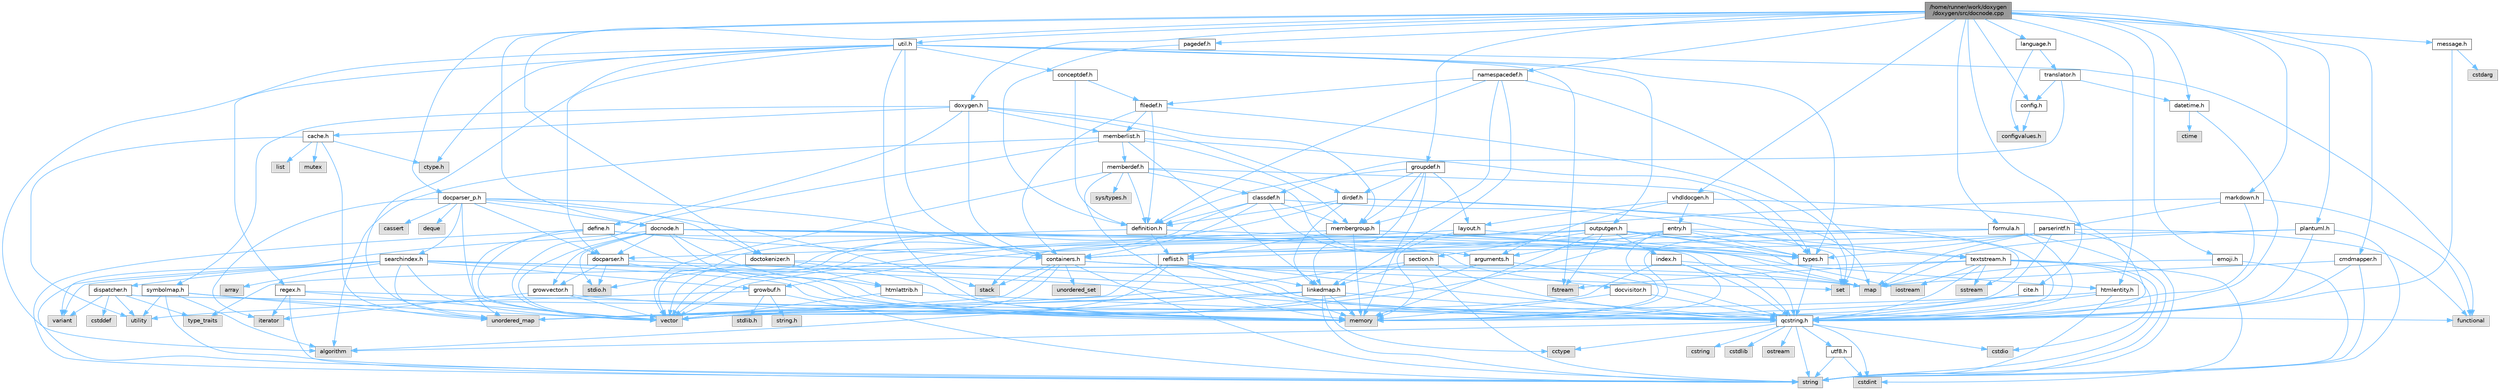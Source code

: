 digraph "/home/runner/work/doxygen/doxygen/src/docnode.cpp"
{
 // INTERACTIVE_SVG=YES
 // LATEX_PDF_SIZE
  bgcolor="transparent";
  edge [fontname=Helvetica,fontsize=10,labelfontname=Helvetica,labelfontsize=10];
  node [fontname=Helvetica,fontsize=10,shape=box,height=0.2,width=0.4];
  Node1 [label="/home/runner/work/doxygen\l/doxygen/src/docnode.cpp",height=0.2,width=0.4,color="gray40", fillcolor="grey60", style="filled", fontcolor="black",tooltip=" "];
  Node1 -> Node2 [color="steelblue1",style="solid"];
  Node2 [label="docnode.h",height=0.2,width=0.4,color="grey40", fillcolor="white", style="filled",URL="$de/d2b/docnode_8h.html",tooltip=" "];
  Node2 -> Node3 [color="steelblue1",style="solid"];
  Node3 [label="stdio.h",height=0.2,width=0.4,color="grey60", fillcolor="#E0E0E0", style="filled",tooltip=" "];
  Node2 -> Node4 [color="steelblue1",style="solid"];
  Node4 [label="vector",height=0.2,width=0.4,color="grey60", fillcolor="#E0E0E0", style="filled",tooltip=" "];
  Node2 -> Node5 [color="steelblue1",style="solid"];
  Node5 [label="memory",height=0.2,width=0.4,color="grey60", fillcolor="#E0E0E0", style="filled",tooltip=" "];
  Node2 -> Node6 [color="steelblue1",style="solid"];
  Node6 [label="variant",height=0.2,width=0.4,color="grey60", fillcolor="#E0E0E0", style="filled",tooltip=" "];
  Node2 -> Node7 [color="steelblue1",style="solid"];
  Node7 [label="qcstring.h",height=0.2,width=0.4,color="grey40", fillcolor="white", style="filled",URL="$d7/d5c/qcstring_8h.html",tooltip=" "];
  Node7 -> Node8 [color="steelblue1",style="solid"];
  Node8 [label="string",height=0.2,width=0.4,color="grey60", fillcolor="#E0E0E0", style="filled",tooltip=" "];
  Node7 -> Node9 [color="steelblue1",style="solid"];
  Node9 [label="algorithm",height=0.2,width=0.4,color="grey60", fillcolor="#E0E0E0", style="filled",tooltip=" "];
  Node7 -> Node10 [color="steelblue1",style="solid"];
  Node10 [label="cctype",height=0.2,width=0.4,color="grey60", fillcolor="#E0E0E0", style="filled",tooltip=" "];
  Node7 -> Node11 [color="steelblue1",style="solid"];
  Node11 [label="cstring",height=0.2,width=0.4,color="grey60", fillcolor="#E0E0E0", style="filled",tooltip=" "];
  Node7 -> Node12 [color="steelblue1",style="solid"];
  Node12 [label="cstdio",height=0.2,width=0.4,color="grey60", fillcolor="#E0E0E0", style="filled",tooltip=" "];
  Node7 -> Node13 [color="steelblue1",style="solid"];
  Node13 [label="cstdlib",height=0.2,width=0.4,color="grey60", fillcolor="#E0E0E0", style="filled",tooltip=" "];
  Node7 -> Node14 [color="steelblue1",style="solid"];
  Node14 [label="cstdint",height=0.2,width=0.4,color="grey60", fillcolor="#E0E0E0", style="filled",tooltip=" "];
  Node7 -> Node15 [color="steelblue1",style="solid"];
  Node15 [label="ostream",height=0.2,width=0.4,color="grey60", fillcolor="#E0E0E0", style="filled",tooltip=" "];
  Node7 -> Node16 [color="steelblue1",style="solid"];
  Node16 [label="utf8.h",height=0.2,width=0.4,color="grey40", fillcolor="white", style="filled",URL="$db/d7c/utf8_8h.html",tooltip="Various UTF8 related helper functions."];
  Node16 -> Node14 [color="steelblue1",style="solid"];
  Node16 -> Node8 [color="steelblue1",style="solid"];
  Node2 -> Node17 [color="steelblue1",style="solid"];
  Node17 [label="docvisitor.h",height=0.2,width=0.4,color="grey40", fillcolor="white", style="filled",URL="$d2/d3c/docvisitor_8h.html",tooltip=" "];
  Node17 -> Node5 [color="steelblue1",style="solid"];
  Node17 -> Node7 [color="steelblue1",style="solid"];
  Node2 -> Node18 [color="steelblue1",style="solid"];
  Node18 [label="docparser.h",height=0.2,width=0.4,color="grey40", fillcolor="white", style="filled",URL="$de/d9c/docparser_8h.html",tooltip=" "];
  Node18 -> Node3 [color="steelblue1",style="solid"];
  Node18 -> Node5 [color="steelblue1",style="solid"];
  Node18 -> Node7 [color="steelblue1",style="solid"];
  Node18 -> Node19 [color="steelblue1",style="solid"];
  Node19 [label="growvector.h",height=0.2,width=0.4,color="grey40", fillcolor="white", style="filled",URL="$d7/d50/growvector_8h.html",tooltip=" "];
  Node19 -> Node4 [color="steelblue1",style="solid"];
  Node19 -> Node5 [color="steelblue1",style="solid"];
  Node19 -> Node20 [color="steelblue1",style="solid"];
  Node20 [label="iterator",height=0.2,width=0.4,color="grey60", fillcolor="#E0E0E0", style="filled",tooltip=" "];
  Node2 -> Node21 [color="steelblue1",style="solid"];
  Node21 [label="htmlattrib.h",height=0.2,width=0.4,color="grey40", fillcolor="white", style="filled",URL="$d0/d73/htmlattrib_8h.html",tooltip=" "];
  Node21 -> Node4 [color="steelblue1",style="solid"];
  Node21 -> Node7 [color="steelblue1",style="solid"];
  Node2 -> Node22 [color="steelblue1",style="solid"];
  Node22 [label="htmlentity.h",height=0.2,width=0.4,color="grey40", fillcolor="white", style="filled",URL="$db/dc6/htmlentity_8h.html",tooltip=" "];
  Node22 -> Node23 [color="steelblue1",style="solid"];
  Node23 [label="unordered_map",height=0.2,width=0.4,color="grey60", fillcolor="#E0E0E0", style="filled",tooltip=" "];
  Node22 -> Node8 [color="steelblue1",style="solid"];
  Node22 -> Node7 [color="steelblue1",style="solid"];
  Node2 -> Node19 [color="steelblue1",style="solid"];
  Node1 -> Node24 [color="steelblue1",style="solid"];
  Node24 [label="docparser_p.h",height=0.2,width=0.4,color="grey40", fillcolor="white", style="filled",URL="$df/dc9/docparser__p_8h.html",tooltip="Private header shared between docparser.cpp and docnode.cpp."];
  Node24 -> Node25 [color="steelblue1",style="solid"];
  Node25 [label="cassert",height=0.2,width=0.4,color="grey60", fillcolor="#E0E0E0", style="filled",tooltip=" "];
  Node24 -> Node26 [color="steelblue1",style="solid"];
  Node26 [label="stack",height=0.2,width=0.4,color="grey60", fillcolor="#E0E0E0", style="filled",tooltip=" "];
  Node24 -> Node20 [color="steelblue1",style="solid"];
  Node24 -> Node4 [color="steelblue1",style="solid"];
  Node24 -> Node27 [color="steelblue1",style="solid"];
  Node27 [label="deque",height=0.2,width=0.4,color="grey60", fillcolor="#E0E0E0", style="filled",tooltip=" "];
  Node24 -> Node28 [color="steelblue1",style="solid"];
  Node28 [label="containers.h",height=0.2,width=0.4,color="grey40", fillcolor="white", style="filled",URL="$d5/d75/containers_8h.html",tooltip=" "];
  Node28 -> Node4 [color="steelblue1",style="solid"];
  Node28 -> Node8 [color="steelblue1",style="solid"];
  Node28 -> Node29 [color="steelblue1",style="solid"];
  Node29 [label="set",height=0.2,width=0.4,color="grey60", fillcolor="#E0E0E0", style="filled",tooltip=" "];
  Node28 -> Node30 [color="steelblue1",style="solid"];
  Node30 [label="map",height=0.2,width=0.4,color="grey60", fillcolor="#E0E0E0", style="filled",tooltip=" "];
  Node28 -> Node31 [color="steelblue1",style="solid"];
  Node31 [label="unordered_set",height=0.2,width=0.4,color="grey60", fillcolor="#E0E0E0", style="filled",tooltip=" "];
  Node28 -> Node23 [color="steelblue1",style="solid"];
  Node28 -> Node26 [color="steelblue1",style="solid"];
  Node24 -> Node18 [color="steelblue1",style="solid"];
  Node24 -> Node2 [color="steelblue1",style="solid"];
  Node24 -> Node32 [color="steelblue1",style="solid"];
  Node32 [label="doctokenizer.h",height=0.2,width=0.4,color="grey40", fillcolor="white", style="filled",URL="$d0/d0c/doctokenizer_8h.html",tooltip=" "];
  Node32 -> Node3 [color="steelblue1",style="solid"];
  Node32 -> Node5 [color="steelblue1",style="solid"];
  Node32 -> Node21 [color="steelblue1",style="solid"];
  Node32 -> Node7 [color="steelblue1",style="solid"];
  Node24 -> Node33 [color="steelblue1",style="solid"];
  Node33 [label="searchindex.h",height=0.2,width=0.4,color="grey40", fillcolor="white", style="filled",URL="$de/d07/searchindex_8h.html",tooltip="Web server based search engine."];
  Node33 -> Node5 [color="steelblue1",style="solid"];
  Node33 -> Node4 [color="steelblue1",style="solid"];
  Node33 -> Node30 [color="steelblue1",style="solid"];
  Node33 -> Node23 [color="steelblue1",style="solid"];
  Node33 -> Node8 [color="steelblue1",style="solid"];
  Node33 -> Node34 [color="steelblue1",style="solid"];
  Node34 [label="array",height=0.2,width=0.4,color="grey60", fillcolor="#E0E0E0", style="filled",tooltip=" "];
  Node33 -> Node6 [color="steelblue1",style="solid"];
  Node33 -> Node7 [color="steelblue1",style="solid"];
  Node33 -> Node35 [color="steelblue1",style="solid"];
  Node35 [label="growbuf.h",height=0.2,width=0.4,color="grey40", fillcolor="white", style="filled",URL="$dd/d72/growbuf_8h.html",tooltip=" "];
  Node35 -> Node36 [color="steelblue1",style="solid"];
  Node36 [label="utility",height=0.2,width=0.4,color="grey60", fillcolor="#E0E0E0", style="filled",tooltip=" "];
  Node35 -> Node37 [color="steelblue1",style="solid"];
  Node37 [label="stdlib.h",height=0.2,width=0.4,color="grey60", fillcolor="#E0E0E0", style="filled",tooltip=" "];
  Node35 -> Node38 [color="steelblue1",style="solid"];
  Node38 [label="string.h",height=0.2,width=0.4,color="grey60", fillcolor="#E0E0E0", style="filled",tooltip=" "];
  Node35 -> Node8 [color="steelblue1",style="solid"];
  Node33 -> Node39 [color="steelblue1",style="solid"];
  Node39 [label="dispatcher.h",height=0.2,width=0.4,color="grey40", fillcolor="white", style="filled",URL="$da/d73/dispatcher_8h.html",tooltip=" "];
  Node39 -> Node40 [color="steelblue1",style="solid"];
  Node40 [label="cstddef",height=0.2,width=0.4,color="grey60", fillcolor="#E0E0E0", style="filled",tooltip=" "];
  Node39 -> Node36 [color="steelblue1",style="solid"];
  Node39 -> Node41 [color="steelblue1",style="solid"];
  Node41 [label="functional",height=0.2,width=0.4,color="grey60", fillcolor="#E0E0E0", style="filled",tooltip=" "];
  Node39 -> Node6 [color="steelblue1",style="solid"];
  Node39 -> Node42 [color="steelblue1",style="solid"];
  Node42 [label="type_traits",height=0.2,width=0.4,color="grey60", fillcolor="#E0E0E0", style="filled",tooltip=" "];
  Node1 -> Node22 [color="steelblue1",style="solid"];
  Node1 -> Node43 [color="steelblue1",style="solid"];
  Node43 [label="emoji.h",height=0.2,width=0.4,color="grey40", fillcolor="white", style="filled",URL="$d6/dd3/emoji_8h.html",tooltip=" "];
  Node43 -> Node30 [color="steelblue1",style="solid"];
  Node43 -> Node8 [color="steelblue1",style="solid"];
  Node1 -> Node44 [color="steelblue1",style="solid"];
  Node44 [label="message.h",height=0.2,width=0.4,color="grey40", fillcolor="white", style="filled",URL="$d2/d0d/message_8h.html",tooltip=" "];
  Node44 -> Node45 [color="steelblue1",style="solid"];
  Node45 [label="cstdarg",height=0.2,width=0.4,color="grey60", fillcolor="#E0E0E0", style="filled",tooltip=" "];
  Node44 -> Node7 [color="steelblue1",style="solid"];
  Node1 -> Node46 [color="steelblue1",style="solid"];
  Node46 [label="doxygen.h",height=0.2,width=0.4,color="grey40", fillcolor="white", style="filled",URL="$d1/da1/doxygen_8h.html",tooltip=" "];
  Node46 -> Node28 [color="steelblue1",style="solid"];
  Node46 -> Node47 [color="steelblue1",style="solid"];
  Node47 [label="membergroup.h",height=0.2,width=0.4,color="grey40", fillcolor="white", style="filled",URL="$d9/d11/membergroup_8h.html",tooltip=" "];
  Node47 -> Node4 [color="steelblue1",style="solid"];
  Node47 -> Node30 [color="steelblue1",style="solid"];
  Node47 -> Node5 [color="steelblue1",style="solid"];
  Node47 -> Node48 [color="steelblue1",style="solid"];
  Node48 [label="types.h",height=0.2,width=0.4,color="grey40", fillcolor="white", style="filled",URL="$d9/d49/types_8h.html",tooltip="This file contains a number of basic enums and types."];
  Node48 -> Node7 [color="steelblue1",style="solid"];
  Node47 -> Node49 [color="steelblue1",style="solid"];
  Node49 [label="reflist.h",height=0.2,width=0.4,color="grey40", fillcolor="white", style="filled",URL="$d1/d02/reflist_8h.html",tooltip=" "];
  Node49 -> Node4 [color="steelblue1",style="solid"];
  Node49 -> Node23 [color="steelblue1",style="solid"];
  Node49 -> Node5 [color="steelblue1",style="solid"];
  Node49 -> Node7 [color="steelblue1",style="solid"];
  Node49 -> Node50 [color="steelblue1",style="solid"];
  Node50 [label="linkedmap.h",height=0.2,width=0.4,color="grey40", fillcolor="white", style="filled",URL="$da/de1/linkedmap_8h.html",tooltip=" "];
  Node50 -> Node23 [color="steelblue1",style="solid"];
  Node50 -> Node4 [color="steelblue1",style="solid"];
  Node50 -> Node5 [color="steelblue1",style="solid"];
  Node50 -> Node8 [color="steelblue1",style="solid"];
  Node50 -> Node9 [color="steelblue1",style="solid"];
  Node50 -> Node10 [color="steelblue1",style="solid"];
  Node50 -> Node7 [color="steelblue1",style="solid"];
  Node46 -> Node51 [color="steelblue1",style="solid"];
  Node51 [label="dirdef.h",height=0.2,width=0.4,color="grey40", fillcolor="white", style="filled",URL="$d6/d15/dirdef_8h.html",tooltip=" "];
  Node51 -> Node4 [color="steelblue1",style="solid"];
  Node51 -> Node30 [color="steelblue1",style="solid"];
  Node51 -> Node7 [color="steelblue1",style="solid"];
  Node51 -> Node50 [color="steelblue1",style="solid"];
  Node51 -> Node52 [color="steelblue1",style="solid"];
  Node52 [label="definition.h",height=0.2,width=0.4,color="grey40", fillcolor="white", style="filled",URL="$df/da1/definition_8h.html",tooltip=" "];
  Node52 -> Node4 [color="steelblue1",style="solid"];
  Node52 -> Node48 [color="steelblue1",style="solid"];
  Node52 -> Node49 [color="steelblue1",style="solid"];
  Node46 -> Node53 [color="steelblue1",style="solid"];
  Node53 [label="memberlist.h",height=0.2,width=0.4,color="grey40", fillcolor="white", style="filled",URL="$dd/d78/memberlist_8h.html",tooltip=" "];
  Node53 -> Node4 [color="steelblue1",style="solid"];
  Node53 -> Node9 [color="steelblue1",style="solid"];
  Node53 -> Node54 [color="steelblue1",style="solid"];
  Node54 [label="memberdef.h",height=0.2,width=0.4,color="grey40", fillcolor="white", style="filled",URL="$d4/d46/memberdef_8h.html",tooltip=" "];
  Node54 -> Node4 [color="steelblue1",style="solid"];
  Node54 -> Node5 [color="steelblue1",style="solid"];
  Node54 -> Node55 [color="steelblue1",style="solid"];
  Node55 [label="sys/types.h",height=0.2,width=0.4,color="grey60", fillcolor="#E0E0E0", style="filled",tooltip=" "];
  Node54 -> Node48 [color="steelblue1",style="solid"];
  Node54 -> Node52 [color="steelblue1",style="solid"];
  Node54 -> Node56 [color="steelblue1",style="solid"];
  Node56 [label="arguments.h",height=0.2,width=0.4,color="grey40", fillcolor="white", style="filled",URL="$df/d9b/arguments_8h.html",tooltip=" "];
  Node56 -> Node4 [color="steelblue1",style="solid"];
  Node56 -> Node7 [color="steelblue1",style="solid"];
  Node54 -> Node57 [color="steelblue1",style="solid"];
  Node57 [label="classdef.h",height=0.2,width=0.4,color="grey40", fillcolor="white", style="filled",URL="$d1/da6/classdef_8h.html",tooltip=" "];
  Node57 -> Node4 [color="steelblue1",style="solid"];
  Node57 -> Node29 [color="steelblue1",style="solid"];
  Node57 -> Node28 [color="steelblue1",style="solid"];
  Node57 -> Node52 [color="steelblue1",style="solid"];
  Node57 -> Node56 [color="steelblue1",style="solid"];
  Node57 -> Node47 [color="steelblue1",style="solid"];
  Node53 -> Node50 [color="steelblue1",style="solid"];
  Node53 -> Node48 [color="steelblue1",style="solid"];
  Node53 -> Node47 [color="steelblue1",style="solid"];
  Node46 -> Node58 [color="steelblue1",style="solid"];
  Node58 [label="define.h",height=0.2,width=0.4,color="grey40", fillcolor="white", style="filled",URL="$df/d67/define_8h.html",tooltip=" "];
  Node58 -> Node4 [color="steelblue1",style="solid"];
  Node58 -> Node5 [color="steelblue1",style="solid"];
  Node58 -> Node8 [color="steelblue1",style="solid"];
  Node58 -> Node23 [color="steelblue1",style="solid"];
  Node58 -> Node7 [color="steelblue1",style="solid"];
  Node58 -> Node28 [color="steelblue1",style="solid"];
  Node46 -> Node59 [color="steelblue1",style="solid"];
  Node59 [label="cache.h",height=0.2,width=0.4,color="grey40", fillcolor="white", style="filled",URL="$d3/d26/cache_8h.html",tooltip=" "];
  Node59 -> Node60 [color="steelblue1",style="solid"];
  Node60 [label="list",height=0.2,width=0.4,color="grey60", fillcolor="#E0E0E0", style="filled",tooltip=" "];
  Node59 -> Node23 [color="steelblue1",style="solid"];
  Node59 -> Node61 [color="steelblue1",style="solid"];
  Node61 [label="mutex",height=0.2,width=0.4,color="grey60", fillcolor="#E0E0E0", style="filled",tooltip=" "];
  Node59 -> Node36 [color="steelblue1",style="solid"];
  Node59 -> Node62 [color="steelblue1",style="solid"];
  Node62 [label="ctype.h",height=0.2,width=0.4,color="grey60", fillcolor="#E0E0E0", style="filled",tooltip=" "];
  Node46 -> Node63 [color="steelblue1",style="solid"];
  Node63 [label="symbolmap.h",height=0.2,width=0.4,color="grey40", fillcolor="white", style="filled",URL="$d7/ddd/symbolmap_8h.html",tooltip=" "];
  Node63 -> Node9 [color="steelblue1",style="solid"];
  Node63 -> Node23 [color="steelblue1",style="solid"];
  Node63 -> Node4 [color="steelblue1",style="solid"];
  Node63 -> Node8 [color="steelblue1",style="solid"];
  Node63 -> Node36 [color="steelblue1",style="solid"];
  Node1 -> Node64 [color="steelblue1",style="solid"];
  Node64 [label="cite.h",height=0.2,width=0.4,color="grey40", fillcolor="white", style="filled",URL="$d7/d69/cite_8h.html",tooltip=" "];
  Node64 -> Node5 [color="steelblue1",style="solid"];
  Node64 -> Node7 [color="steelblue1",style="solid"];
  Node1 -> Node65 [color="steelblue1",style="solid"];
  Node65 [label="util.h",height=0.2,width=0.4,color="grey40", fillcolor="white", style="filled",URL="$d8/d3c/util_8h.html",tooltip="A bunch of utility functions."];
  Node65 -> Node5 [color="steelblue1",style="solid"];
  Node65 -> Node23 [color="steelblue1",style="solid"];
  Node65 -> Node9 [color="steelblue1",style="solid"];
  Node65 -> Node41 [color="steelblue1",style="solid"];
  Node65 -> Node66 [color="steelblue1",style="solid"];
  Node66 [label="fstream",height=0.2,width=0.4,color="grey60", fillcolor="#E0E0E0", style="filled",tooltip=" "];
  Node65 -> Node62 [color="steelblue1",style="solid"];
  Node65 -> Node48 [color="steelblue1",style="solid"];
  Node65 -> Node18 [color="steelblue1",style="solid"];
  Node65 -> Node28 [color="steelblue1",style="solid"];
  Node65 -> Node67 [color="steelblue1",style="solid"];
  Node67 [label="outputgen.h",height=0.2,width=0.4,color="grey40", fillcolor="white", style="filled",URL="$df/d06/outputgen_8h.html",tooltip=" "];
  Node67 -> Node5 [color="steelblue1",style="solid"];
  Node67 -> Node26 [color="steelblue1",style="solid"];
  Node67 -> Node68 [color="steelblue1",style="solid"];
  Node68 [label="iostream",height=0.2,width=0.4,color="grey60", fillcolor="#E0E0E0", style="filled",tooltip=" "];
  Node67 -> Node66 [color="steelblue1",style="solid"];
  Node67 -> Node48 [color="steelblue1",style="solid"];
  Node67 -> Node69 [color="steelblue1",style="solid"];
  Node69 [label="index.h",height=0.2,width=0.4,color="grey40", fillcolor="white", style="filled",URL="$d1/db5/index_8h.html",tooltip=" "];
  Node69 -> Node5 [color="steelblue1",style="solid"];
  Node69 -> Node4 [color="steelblue1",style="solid"];
  Node69 -> Node30 [color="steelblue1",style="solid"];
  Node69 -> Node7 [color="steelblue1",style="solid"];
  Node67 -> Node70 [color="steelblue1",style="solid"];
  Node70 [label="section.h",height=0.2,width=0.4,color="grey40", fillcolor="white", style="filled",URL="$d1/d2a/section_8h.html",tooltip=" "];
  Node70 -> Node8 [color="steelblue1",style="solid"];
  Node70 -> Node23 [color="steelblue1",style="solid"];
  Node70 -> Node7 [color="steelblue1",style="solid"];
  Node70 -> Node50 [color="steelblue1",style="solid"];
  Node67 -> Node71 [color="steelblue1",style="solid"];
  Node71 [label="textstream.h",height=0.2,width=0.4,color="grey40", fillcolor="white", style="filled",URL="$d4/d7d/textstream_8h.html",tooltip=" "];
  Node71 -> Node8 [color="steelblue1",style="solid"];
  Node71 -> Node68 [color="steelblue1",style="solid"];
  Node71 -> Node72 [color="steelblue1",style="solid"];
  Node72 [label="sstream",height=0.2,width=0.4,color="grey60", fillcolor="#E0E0E0", style="filled",tooltip=" "];
  Node71 -> Node14 [color="steelblue1",style="solid"];
  Node71 -> Node12 [color="steelblue1",style="solid"];
  Node71 -> Node66 [color="steelblue1",style="solid"];
  Node71 -> Node42 [color="steelblue1",style="solid"];
  Node71 -> Node7 [color="steelblue1",style="solid"];
  Node67 -> Node18 [color="steelblue1",style="solid"];
  Node65 -> Node73 [color="steelblue1",style="solid"];
  Node73 [label="regex.h",height=0.2,width=0.4,color="grey40", fillcolor="white", style="filled",URL="$d1/d21/regex_8h.html",tooltip=" "];
  Node73 -> Node5 [color="steelblue1",style="solid"];
  Node73 -> Node8 [color="steelblue1",style="solid"];
  Node73 -> Node4 [color="steelblue1",style="solid"];
  Node73 -> Node20 [color="steelblue1",style="solid"];
  Node65 -> Node74 [color="steelblue1",style="solid"];
  Node74 [label="conceptdef.h",height=0.2,width=0.4,color="grey40", fillcolor="white", style="filled",URL="$da/df1/conceptdef_8h.html",tooltip=" "];
  Node74 -> Node52 [color="steelblue1",style="solid"];
  Node74 -> Node75 [color="steelblue1",style="solid"];
  Node75 [label="filedef.h",height=0.2,width=0.4,color="grey40", fillcolor="white", style="filled",URL="$d4/d3a/filedef_8h.html",tooltip=" "];
  Node75 -> Node29 [color="steelblue1",style="solid"];
  Node75 -> Node52 [color="steelblue1",style="solid"];
  Node75 -> Node53 [color="steelblue1",style="solid"];
  Node75 -> Node28 [color="steelblue1",style="solid"];
  Node1 -> Node76 [color="steelblue1",style="solid"];
  Node76 [label="formula.h",height=0.2,width=0.4,color="grey40", fillcolor="white", style="filled",URL="$d3/d9a/formula_8h.html",tooltip=" "];
  Node76 -> Node5 [color="steelblue1",style="solid"];
  Node76 -> Node8 [color="steelblue1",style="solid"];
  Node76 -> Node7 [color="steelblue1",style="solid"];
  Node76 -> Node28 [color="steelblue1",style="solid"];
  Node1 -> Node77 [color="steelblue1",style="solid"];
  Node77 [label="markdown.h",height=0.2,width=0.4,color="grey40", fillcolor="white", style="filled",URL="$d2/d0c/markdown_8h.html",tooltip=" "];
  Node77 -> Node41 [color="steelblue1",style="solid"];
  Node77 -> Node7 [color="steelblue1",style="solid"];
  Node77 -> Node78 [color="steelblue1",style="solid"];
  Node78 [label="parserintf.h",height=0.2,width=0.4,color="grey40", fillcolor="white", style="filled",URL="$da/d55/parserintf_8h.html",tooltip=" "];
  Node78 -> Node41 [color="steelblue1",style="solid"];
  Node78 -> Node5 [color="steelblue1",style="solid"];
  Node78 -> Node30 [color="steelblue1",style="solid"];
  Node78 -> Node8 [color="steelblue1",style="solid"];
  Node78 -> Node48 [color="steelblue1",style="solid"];
  Node78 -> Node28 [color="steelblue1",style="solid"];
  Node77 -> Node35 [color="steelblue1",style="solid"];
  Node1 -> Node79 [color="steelblue1",style="solid"];
  Node79 [label="pagedef.h",height=0.2,width=0.4,color="grey40", fillcolor="white", style="filled",URL="$dd/d66/pagedef_8h.html",tooltip=" "];
  Node79 -> Node52 [color="steelblue1",style="solid"];
  Node1 -> Node80 [color="steelblue1",style="solid"];
  Node80 [label="namespacedef.h",height=0.2,width=0.4,color="grey40", fillcolor="white", style="filled",URL="$d7/d97/namespacedef_8h.html",tooltip=" "];
  Node80 -> Node29 [color="steelblue1",style="solid"];
  Node80 -> Node52 [color="steelblue1",style="solid"];
  Node80 -> Node75 [color="steelblue1",style="solid"];
  Node80 -> Node50 [color="steelblue1",style="solid"];
  Node80 -> Node47 [color="steelblue1",style="solid"];
  Node1 -> Node81 [color="steelblue1",style="solid"];
  Node81 [label="groupdef.h",height=0.2,width=0.4,color="grey40", fillcolor="white", style="filled",URL="$d1/de6/groupdef_8h.html",tooltip=" "];
  Node81 -> Node5 [color="steelblue1",style="solid"];
  Node81 -> Node52 [color="steelblue1",style="solid"];
  Node81 -> Node51 [color="steelblue1",style="solid"];
  Node81 -> Node82 [color="steelblue1",style="solid"];
  Node82 [label="layout.h",height=0.2,width=0.4,color="grey40", fillcolor="white", style="filled",URL="$db/d51/layout_8h.html",tooltip=" "];
  Node82 -> Node5 [color="steelblue1",style="solid"];
  Node82 -> Node4 [color="steelblue1",style="solid"];
  Node82 -> Node48 [color="steelblue1",style="solid"];
  Node81 -> Node47 [color="steelblue1",style="solid"];
  Node81 -> Node50 [color="steelblue1",style="solid"];
  Node1 -> Node83 [color="steelblue1",style="solid"];
  Node83 [label="cmdmapper.h",height=0.2,width=0.4,color="grey40", fillcolor="white", style="filled",URL="$d3/d42/cmdmapper_8h.html",tooltip=" "];
  Node83 -> Node30 [color="steelblue1",style="solid"];
  Node83 -> Node8 [color="steelblue1",style="solid"];
  Node83 -> Node7 [color="steelblue1",style="solid"];
  Node1 -> Node84 [color="steelblue1",style="solid"];
  Node84 [label="config.h",height=0.2,width=0.4,color="grey40", fillcolor="white", style="filled",URL="$db/d16/config_8h.html",tooltip=" "];
  Node84 -> Node85 [color="steelblue1",style="solid"];
  Node85 [label="configvalues.h",height=0.2,width=0.4,color="grey60", fillcolor="#E0E0E0", style="filled",tooltip=" "];
  Node1 -> Node86 [color="steelblue1",style="solid"];
  Node86 [label="vhdldocgen.h",height=0.2,width=0.4,color="grey40", fillcolor="white", style="filled",URL="$dd/dec/vhdldocgen_8h.html",tooltip=" "];
  Node86 -> Node7 [color="steelblue1",style="solid"];
  Node86 -> Node82 [color="steelblue1",style="solid"];
  Node86 -> Node56 [color="steelblue1",style="solid"];
  Node86 -> Node87 [color="steelblue1",style="solid"];
  Node87 [label="entry.h",height=0.2,width=0.4,color="grey40", fillcolor="white", style="filled",URL="$d1/dc6/entry_8h.html",tooltip=" "];
  Node87 -> Node4 [color="steelblue1",style="solid"];
  Node87 -> Node5 [color="steelblue1",style="solid"];
  Node87 -> Node72 [color="steelblue1",style="solid"];
  Node87 -> Node48 [color="steelblue1",style="solid"];
  Node87 -> Node56 [color="steelblue1",style="solid"];
  Node87 -> Node49 [color="steelblue1",style="solid"];
  Node87 -> Node71 [color="steelblue1",style="solid"];
  Node1 -> Node32 [color="steelblue1",style="solid"];
  Node1 -> Node88 [color="steelblue1",style="solid"];
  Node88 [label="plantuml.h",height=0.2,width=0.4,color="grey40", fillcolor="white", style="filled",URL="$d3/dde/plantuml_8h.html",tooltip=" "];
  Node88 -> Node30 [color="steelblue1",style="solid"];
  Node88 -> Node8 [color="steelblue1",style="solid"];
  Node88 -> Node28 [color="steelblue1",style="solid"];
  Node88 -> Node7 [color="steelblue1",style="solid"];
  Node1 -> Node89 [color="steelblue1",style="solid"];
  Node89 [label="language.h",height=0.2,width=0.4,color="grey40", fillcolor="white", style="filled",URL="$d8/dce/language_8h.html",tooltip=" "];
  Node89 -> Node90 [color="steelblue1",style="solid"];
  Node90 [label="translator.h",height=0.2,width=0.4,color="grey40", fillcolor="white", style="filled",URL="$d9/df1/translator_8h.html",tooltip=" "];
  Node90 -> Node57 [color="steelblue1",style="solid"];
  Node90 -> Node84 [color="steelblue1",style="solid"];
  Node90 -> Node91 [color="steelblue1",style="solid"];
  Node91 [label="datetime.h",height=0.2,width=0.4,color="grey40", fillcolor="white", style="filled",URL="$de/d1b/datetime_8h.html",tooltip=" "];
  Node91 -> Node92 [color="steelblue1",style="solid"];
  Node92 [label="ctime",height=0.2,width=0.4,color="grey60", fillcolor="#E0E0E0", style="filled",tooltip=" "];
  Node91 -> Node7 [color="steelblue1",style="solid"];
  Node89 -> Node85 [color="steelblue1",style="solid"];
  Node1 -> Node91 [color="steelblue1",style="solid"];
}
